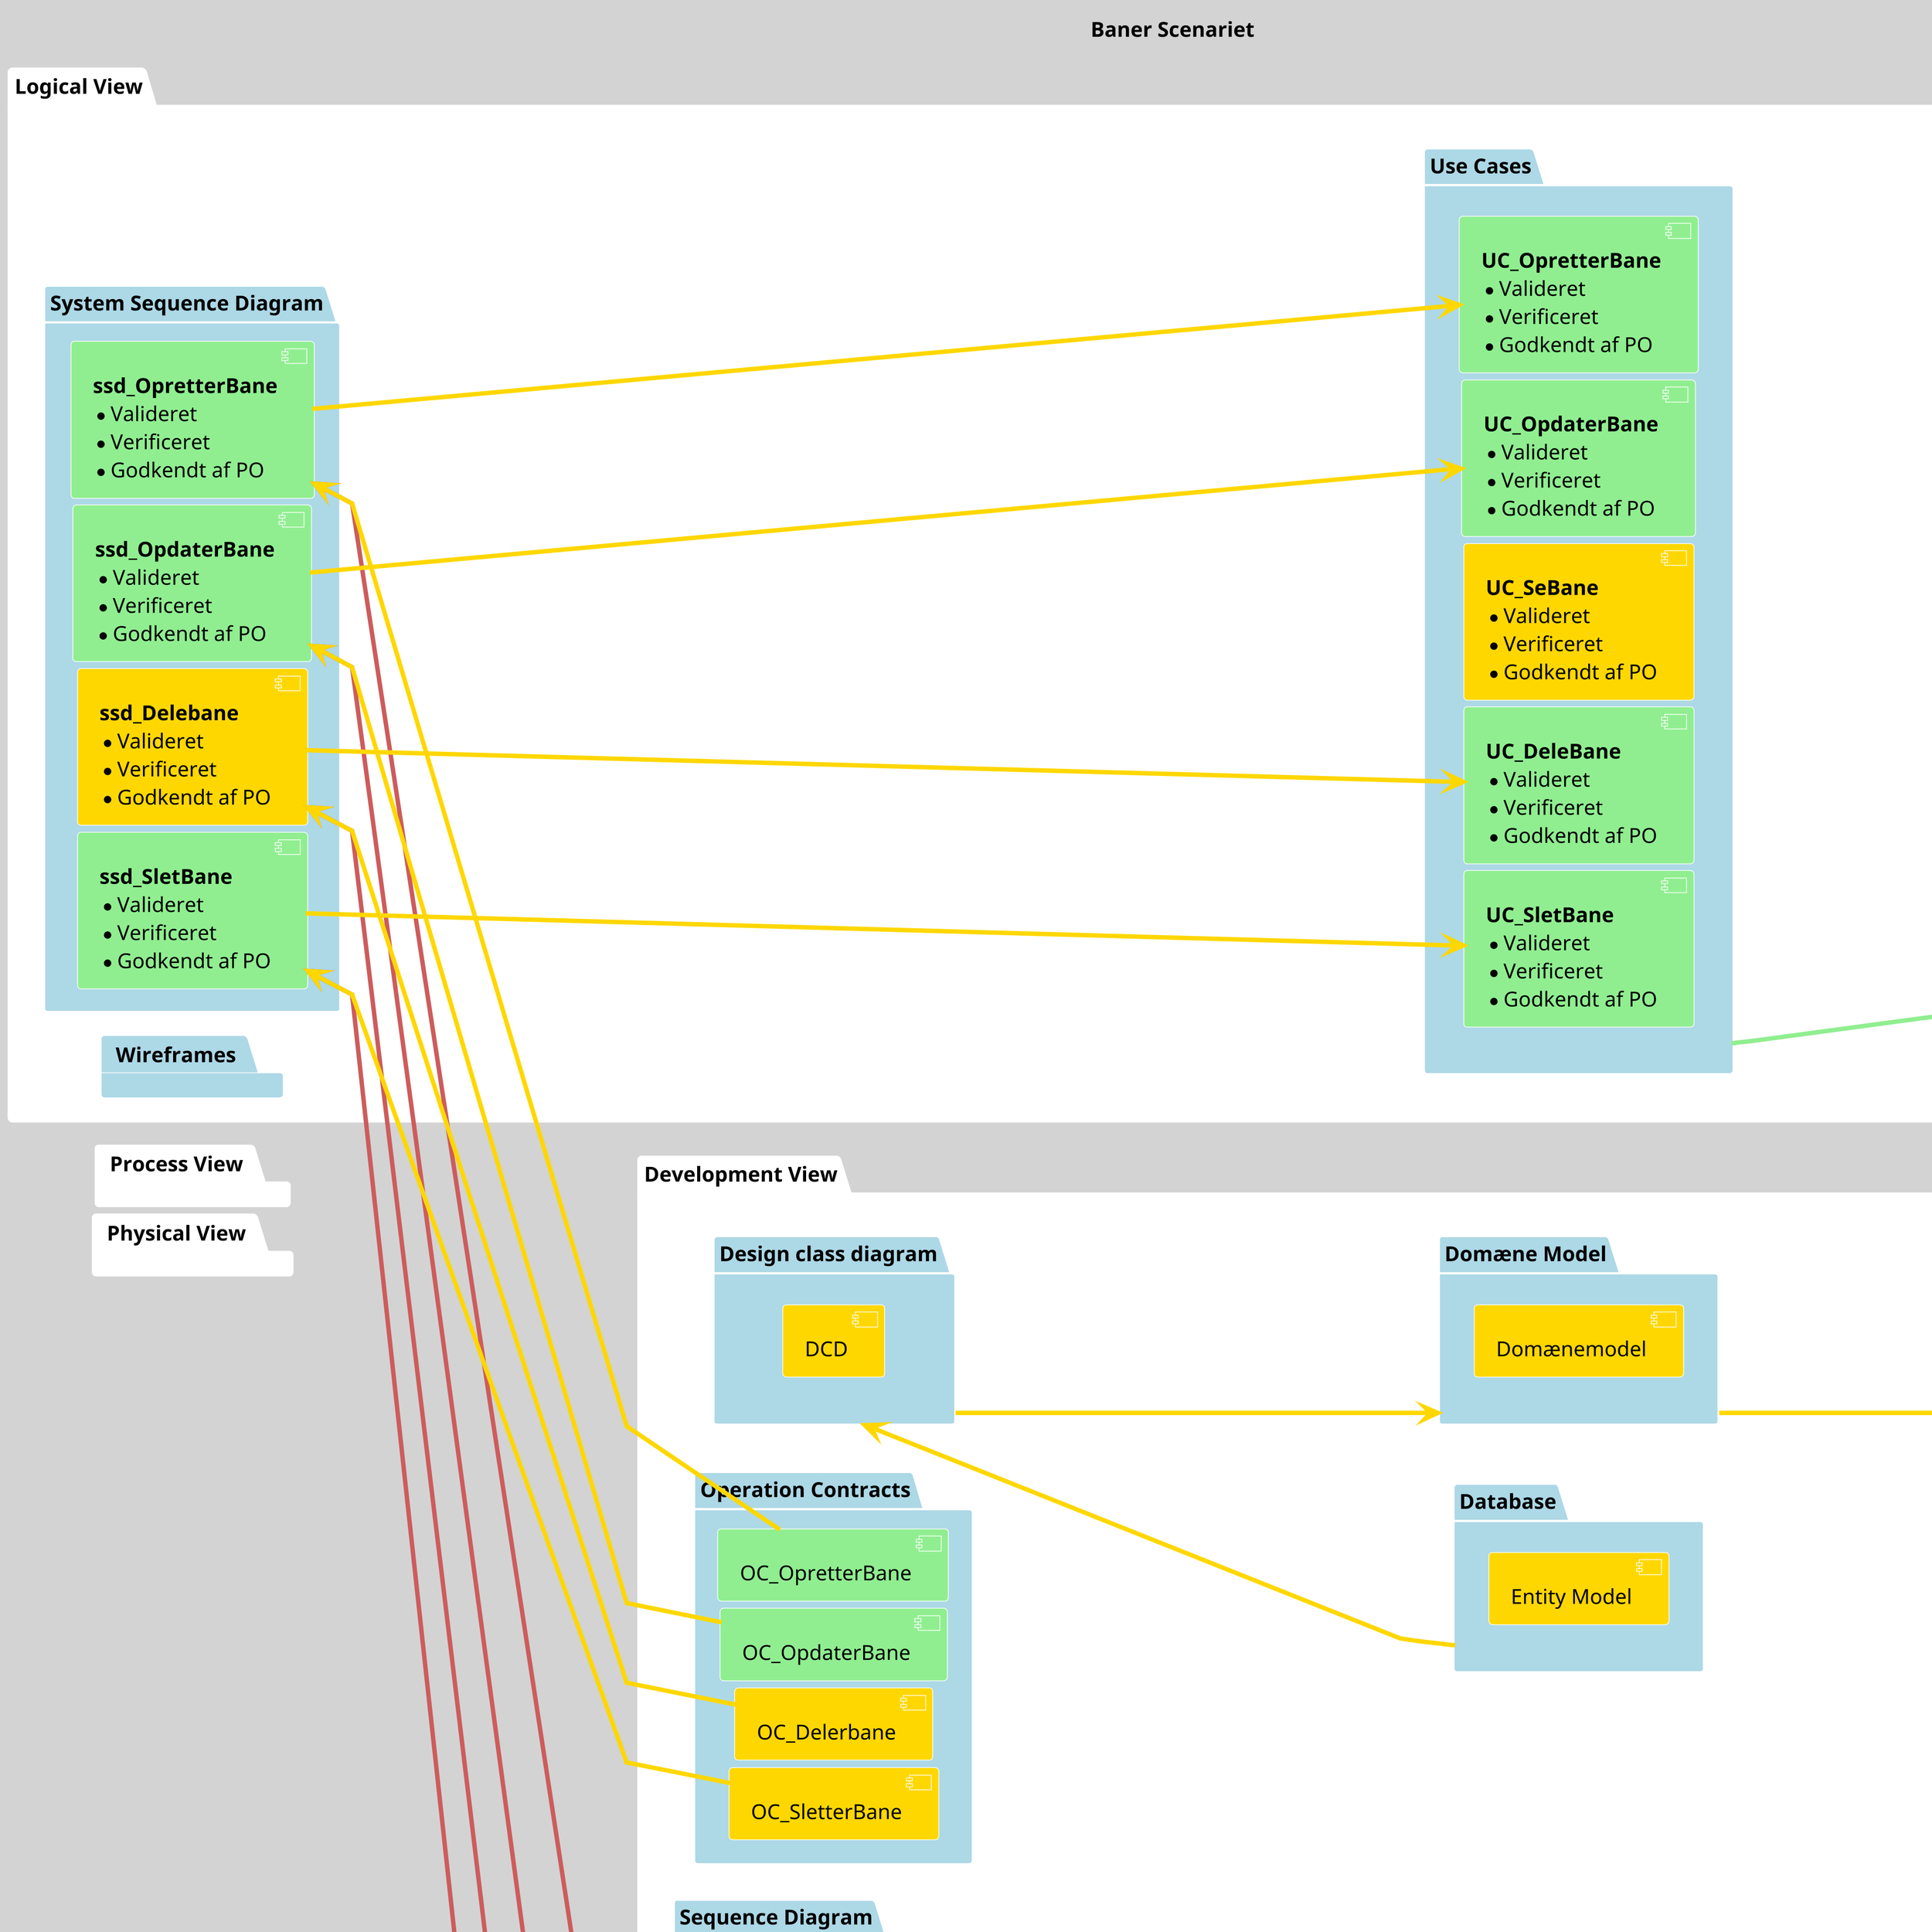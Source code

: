@startuml Overblik
title **Baner Scenariet**
left to right direction

skinparam nodesep 5
skinparam ranksep 250
skinparam linetype polyline
skinparam dpi 300

skinparam BackgroundColor lightgrey
skinparam ComponentBackgroundColor white
skinparam ComponentBorderColor white
skinparam PackageBackgroundColor white
skinparam PackageBorderColor white

package "Logical View" {
    package "Usecase Diagram"#LightBlue{
        component UC_Diagram #LightGreen[ 
            **UC_Diagram**
            * Valideret
            * Verificeret
            * Godkendt af PO
        ]
        
    }
    package "Use Cases" as UseCases #LightBlue{
        component UC_OpdaterBane #LightGreen[
            **UC_OpdaterBane**
            * Valideret
            * Verificeret
            * Godkendt af PO
        ]
        component UC_OpretterBane#LightGreen[
            **UC_OpretterBane**
            * Valideret
            * Verificeret
            * Godkendt af PO
        ]
        component UC_SeBane  #Gold[
            **UC_SeBane**
            * Valideret
            * Verificeret
            * Godkendt af PO
        ]
        component UC_SletBane#LightGreen[
            **UC_SletBane**
            * Valideret
            * Verificeret
            * Godkendt af PO
        ]
        component UC_DeleBane#LightGreen[
            **UC_DeleBane**
            * Valideret
            * Verificeret
            * Godkendt af PO
        ]

    }
    
    package Wireframes #LightBlue
    package "System Sequence Diagram"#LightBlue{
        component ssd_Delebane#Gold[
            **ssd_Delebane**
            * Valideret
            * Verificeret
            * Godkendt af PO
        ]
        component ssd_OpdaterBane #LightGreen[
            **ssd_OpdaterBane**
            * Valideret
            * Verificeret
            * Godkendt af PO
        ]
        component ssd_OpretterBane #LightGreen [
            **ssd_OpretterBane**
            * Valideret
            * Verificeret
            * Godkendt af PO
        ]
        component ssd_SletBane #LightGreen [
            **ssd_SletBane**
            * Valideret
            * Verificeret
            * Godkendt af PO
        ]
    }
        
}

package "Development View"{
    package "Database" as DB#LightBlue{
        [Entity Model] #Gold
    }

    package "Design class diagram" as DCDpackage#LightBlue{
        [DCD] #Gold

    }
    package "Operation Contracts"#LightBlue{
        component OC_OpdaterBane#LightGreen{
            
        }

        component OC_Delerbane#Gold{
            
        }

        component OC_OpretterBane#LightGreen{
            

        }

        component OC_SletterBane#Gold{
            
        }

        
    }

    package "Domæne Model" as DM #LightBlue{
        component Domænemodel#Gold
    }
    package "Object Model" as OM #LightBlue{
        component ObjectModel#Gold
    }
    package "Sequence Diagram" as SD #LightBlue {
        package "Opdater Bane SD'er" as OpdaterBaneSD #IndianRed{
            component SQD1#IndianRed{

            }
            component SQD2#IndianRed{

            }
            component SQD3#IndianRed{
                
            }

        }
        package "Dele Bane SD'er" as DeleBaneSD #IndianRed{
            component SQD4#IndianRed{

            }
            component SQD5#IndianRed{

            }
            component SQD6#IndianRed{
                
            }

        }
        package "Slet Bane SD'er" as SletBaneSD #IndianRed{
            component SQD7#IndianRed{

            }
            component SQD8#IndianRed{

            }
            component SQD9#IndianRed{
                
            }

        }
        package "Opret Bane SD'er" as OpretBaneSD #IndianRed{
            component SQD10#IndianRed{
               
            }
            component SQD11#IndianRed{

            }
            component SQD12#IndianRed{
                
            }

        }
    }
}

package "Physical View"{

}
package "Process View"{
    
}
DCDpackage <-[thickness=3]- DB #Gold
DCDpackage -[thickness=3]-> DM #Gold
DM -[thickness=3]-> OM #Gold

UC_Diagram <-[thickness=3]u- UseCases #lightgreen
ssd_Delebane <-[thickness=3]- DeleBaneSD #IndianRed
ssd_OpdaterBane <-[thickness=3]- OpdaterBaneSD #IndianRed
ssd_OpretterBane <-[thickness=3]- OpretBaneSD #IndianRed
ssd_SletBane <-[thickness=3]- SletBaneSD #IndianRed

OC_OpdaterBane --[thickness=3]-> ssd_OpdaterBane #Gold

OC_Delerbane -[thickness=3]-> ssd_Delebane #Gold
OC_OpretterBane --[thickness=3]-> ssd_OpretterBane #Gold
OC_SletterBane --[thickness=3]u-> ssd_SletBane #Gold
ssd_Delebane -[thickness=3]-> UC_DeleBane #Gold
ssd_OpdaterBane --[thickness=3]-> UC_OpdaterBane #Gold
ssd_SletBane -[thickness=3]-> UC_SletBane #Gold
ssd_OpretterBane -[thickness=3]-> UC_OpretterBane #Gold

footer Overblik over projektet
@enduml